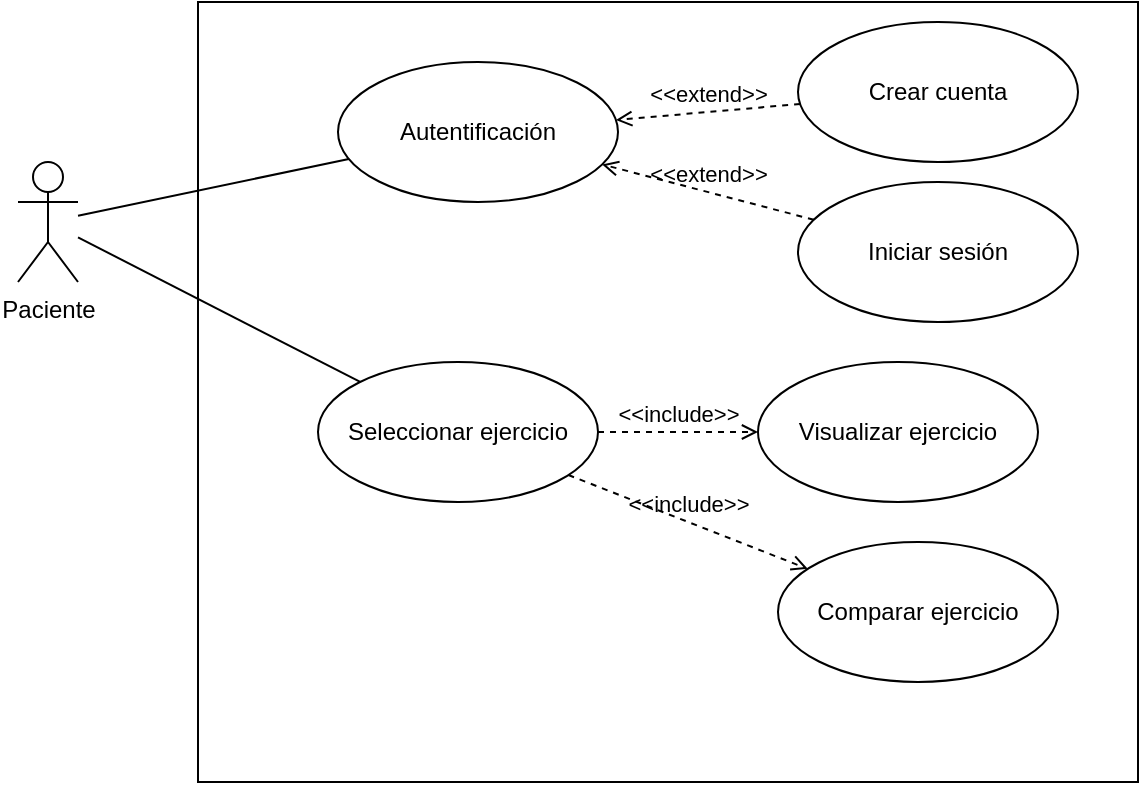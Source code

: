 <mxfile version="24.6.4" type="device" pages="2">
  <diagram name="Paciente" id="giTiG1YGLnVp4NKNjAR0">
    <mxGraphModel dx="1395" dy="733" grid="1" gridSize="10" guides="1" tooltips="1" connect="1" arrows="1" fold="1" page="1" pageScale="1" pageWidth="827" pageHeight="1169" math="0" shadow="0">
      <root>
        <mxCell id="0" />
        <mxCell id="1" parent="0" />
        <mxCell id="NMAtzC-aE1sJukt2ppYe-1" value="" style="rounded=0;whiteSpace=wrap;html=1;" parent="1" vertex="1">
          <mxGeometry x="240" y="310" width="470" height="390" as="geometry" />
        </mxCell>
        <mxCell id="NMAtzC-aE1sJukt2ppYe-2" value="Paciente" style="shape=umlActor;verticalLabelPosition=bottom;verticalAlign=top;html=1;outlineConnect=0;" parent="1" vertex="1">
          <mxGeometry x="150" y="390" width="30" height="60" as="geometry" />
        </mxCell>
        <mxCell id="NMAtzC-aE1sJukt2ppYe-3" value="Autentificación" style="ellipse;whiteSpace=wrap;html=1;" parent="1" vertex="1">
          <mxGeometry x="310" y="340" width="140" height="70" as="geometry" />
        </mxCell>
        <mxCell id="NMAtzC-aE1sJukt2ppYe-4" value="Crear cuenta" style="ellipse;whiteSpace=wrap;html=1;" parent="1" vertex="1">
          <mxGeometry x="540" y="320" width="140" height="70" as="geometry" />
        </mxCell>
        <mxCell id="NMAtzC-aE1sJukt2ppYe-5" value="Seleccionar ejercicio" style="ellipse;whiteSpace=wrap;html=1;" parent="1" vertex="1">
          <mxGeometry x="300" y="490" width="140" height="70" as="geometry" />
        </mxCell>
        <mxCell id="NMAtzC-aE1sJukt2ppYe-6" value="Iniciar sesión" style="ellipse;whiteSpace=wrap;html=1;" parent="1" vertex="1">
          <mxGeometry x="540" y="400" width="140" height="70" as="geometry" />
        </mxCell>
        <mxCell id="NMAtzC-aE1sJukt2ppYe-7" value="Visualizar ejercicio" style="ellipse;whiteSpace=wrap;html=1;" parent="1" vertex="1">
          <mxGeometry x="520" y="490" width="140" height="70" as="geometry" />
        </mxCell>
        <mxCell id="NMAtzC-aE1sJukt2ppYe-8" value="Comparar ejercicio" style="ellipse;whiteSpace=wrap;html=1;" parent="1" vertex="1">
          <mxGeometry x="530" y="580" width="140" height="70" as="geometry" />
        </mxCell>
        <mxCell id="79scNfvamnfexVcIlXmW-3" value="" style="endArrow=none;html=1;rounded=0;" edge="1" parent="1" source="NMAtzC-aE1sJukt2ppYe-2" target="NMAtzC-aE1sJukt2ppYe-3">
          <mxGeometry width="50" height="50" relative="1" as="geometry">
            <mxPoint x="390" y="480" as="sourcePoint" />
            <mxPoint x="440" y="430" as="targetPoint" />
          </mxGeometry>
        </mxCell>
        <mxCell id="79scNfvamnfexVcIlXmW-5" value="&amp;lt;&amp;lt;extend&amp;gt;&amp;gt;" style="html=1;verticalAlign=bottom;labelBackgroundColor=none;endArrow=open;endFill=0;dashed=1;rounded=0;" edge="1" parent="1" source="NMAtzC-aE1sJukt2ppYe-4" target="NMAtzC-aE1sJukt2ppYe-3">
          <mxGeometry width="160" relative="1" as="geometry">
            <mxPoint x="330" y="450" as="sourcePoint" />
            <mxPoint x="490" y="450" as="targetPoint" />
          </mxGeometry>
        </mxCell>
        <mxCell id="79scNfvamnfexVcIlXmW-6" value="&amp;lt;&amp;lt;extend&amp;gt;&amp;gt;" style="html=1;verticalAlign=bottom;labelBackgroundColor=none;endArrow=open;endFill=0;dashed=1;rounded=0;" edge="1" parent="1" source="NMAtzC-aE1sJukt2ppYe-6" target="NMAtzC-aE1sJukt2ppYe-3">
          <mxGeometry width="160" relative="1" as="geometry">
            <mxPoint x="551" y="371" as="sourcePoint" />
            <mxPoint x="459" y="379" as="targetPoint" />
          </mxGeometry>
        </mxCell>
        <mxCell id="79scNfvamnfexVcIlXmW-9" value="" style="endArrow=none;html=1;rounded=0;" edge="1" parent="1" source="NMAtzC-aE1sJukt2ppYe-2" target="NMAtzC-aE1sJukt2ppYe-5">
          <mxGeometry width="50" height="50" relative="1" as="geometry">
            <mxPoint x="390" y="480" as="sourcePoint" />
            <mxPoint x="440" y="430" as="targetPoint" />
          </mxGeometry>
        </mxCell>
        <mxCell id="79scNfvamnfexVcIlXmW-10" value="&amp;lt;&amp;lt;include&amp;gt;&amp;gt;" style="html=1;verticalAlign=bottom;labelBackgroundColor=none;endArrow=open;endFill=0;dashed=1;rounded=0;" edge="1" parent="1" source="NMAtzC-aE1sJukt2ppYe-5" target="NMAtzC-aE1sJukt2ppYe-7">
          <mxGeometry width="160" relative="1" as="geometry">
            <mxPoint x="330" y="450" as="sourcePoint" />
            <mxPoint x="490" y="450" as="targetPoint" />
          </mxGeometry>
        </mxCell>
        <mxCell id="79scNfvamnfexVcIlXmW-11" value="&amp;lt;&amp;lt;include&amp;gt;&amp;gt;" style="html=1;verticalAlign=bottom;labelBackgroundColor=none;endArrow=open;endFill=0;dashed=1;rounded=0;" edge="1" parent="1" source="NMAtzC-aE1sJukt2ppYe-5" target="NMAtzC-aE1sJukt2ppYe-8">
          <mxGeometry width="160" relative="1" as="geometry">
            <mxPoint x="450" y="535" as="sourcePoint" />
            <mxPoint x="530" y="535" as="targetPoint" />
          </mxGeometry>
        </mxCell>
      </root>
    </mxGraphModel>
  </diagram>
  <diagram id="eXvSzOswkKlXLkU3ncGc" name="Terapeuta">
    <mxGraphModel dx="2314" dy="1195" grid="1" gridSize="10" guides="1" tooltips="1" connect="1" arrows="1" fold="1" page="1" pageScale="1" pageWidth="827" pageHeight="1169" math="0" shadow="0">
      <root>
        <mxCell id="0" />
        <mxCell id="1" parent="0" />
        <mxCell id="2gQER4oXk4_AUMGvivLh-1" value="" style="rounded=0;whiteSpace=wrap;html=1;" parent="1" vertex="1">
          <mxGeometry x="130" y="290" width="600" height="670" as="geometry" />
        </mxCell>
        <mxCell id="2gQER4oXk4_AUMGvivLh-2" value="Terapeuta" style="shape=umlActor;verticalLabelPosition=bottom;verticalAlign=top;html=1;outlineConnect=0;" parent="1" vertex="1">
          <mxGeometry x="40" y="510" width="30" height="60" as="geometry" />
        </mxCell>
        <mxCell id="2gQER4oXk4_AUMGvivLh-3" value="Autentificación" style="ellipse;whiteSpace=wrap;html=1;" parent="1" vertex="1">
          <mxGeometry x="150" y="330" width="140" height="70" as="geometry" />
        </mxCell>
        <mxCell id="2gQER4oXk4_AUMGvivLh-5" value="Seleccionar ejercicio" style="ellipse;whiteSpace=wrap;html=1;" parent="1" vertex="1">
          <mxGeometry x="140" y="480" width="140" height="70" as="geometry" />
        </mxCell>
        <mxCell id="2gQER4oXk4_AUMGvivLh-6" value="Iniciar sesión" style="ellipse;whiteSpace=wrap;html=1;" parent="1" vertex="1">
          <mxGeometry x="390" y="310" width="140" height="70" as="geometry" />
        </mxCell>
        <mxCell id="2gQER4oXk4_AUMGvivLh-7" value="Visualizar ejercicio" style="ellipse;whiteSpace=wrap;html=1;" parent="1" vertex="1">
          <mxGeometry x="360" y="480" width="140" height="70" as="geometry" />
        </mxCell>
        <mxCell id="2gQER4oXk4_AUMGvivLh-8" value="Comparar ejercicio" style="ellipse;whiteSpace=wrap;html=1;" parent="1" vertex="1">
          <mxGeometry x="370" y="570" width="140" height="70" as="geometry" />
        </mxCell>
        <mxCell id="2gQER4oXk4_AUMGvivLh-9" value="" style="endArrow=none;html=1;rounded=0;" parent="1" source="2gQER4oXk4_AUMGvivLh-2" target="2gQER4oXk4_AUMGvivLh-3" edge="1">
          <mxGeometry width="50" height="50" relative="1" as="geometry">
            <mxPoint x="230" y="470" as="sourcePoint" />
            <mxPoint x="280" y="420" as="targetPoint" />
          </mxGeometry>
        </mxCell>
        <mxCell id="2gQER4oXk4_AUMGvivLh-11" value="&amp;lt;&amp;lt;extend&amp;gt;&amp;gt;" style="html=1;verticalAlign=bottom;labelBackgroundColor=none;endArrow=open;endFill=0;dashed=1;rounded=0;" parent="1" source="2gQER4oXk4_AUMGvivLh-6" target="2gQER4oXk4_AUMGvivLh-3" edge="1">
          <mxGeometry width="160" relative="1" as="geometry">
            <mxPoint x="391" y="361" as="sourcePoint" />
            <mxPoint x="299" y="369" as="targetPoint" />
          </mxGeometry>
        </mxCell>
        <mxCell id="2gQER4oXk4_AUMGvivLh-12" value="" style="endArrow=none;html=1;rounded=0;" parent="1" source="2gQER4oXk4_AUMGvivLh-2" target="2gQER4oXk4_AUMGvivLh-5" edge="1">
          <mxGeometry width="50" height="50" relative="1" as="geometry">
            <mxPoint x="230" y="470" as="sourcePoint" />
            <mxPoint x="280" y="420" as="targetPoint" />
          </mxGeometry>
        </mxCell>
        <mxCell id="2gQER4oXk4_AUMGvivLh-13" value="&amp;lt;&amp;lt;include&amp;gt;&amp;gt;" style="html=1;verticalAlign=bottom;labelBackgroundColor=none;endArrow=open;endFill=0;dashed=1;rounded=0;" parent="1" source="2gQER4oXk4_AUMGvivLh-5" target="2gQER4oXk4_AUMGvivLh-7" edge="1">
          <mxGeometry width="160" relative="1" as="geometry">
            <mxPoint x="170" y="440" as="sourcePoint" />
            <mxPoint x="330" y="440" as="targetPoint" />
          </mxGeometry>
        </mxCell>
        <mxCell id="2gQER4oXk4_AUMGvivLh-14" value="&amp;lt;&amp;lt;include&amp;gt;&amp;gt;" style="html=1;verticalAlign=bottom;labelBackgroundColor=none;endArrow=open;endFill=0;dashed=1;rounded=0;" parent="1" source="2gQER4oXk4_AUMGvivLh-5" target="2gQER4oXk4_AUMGvivLh-8" edge="1">
          <mxGeometry width="160" relative="1" as="geometry">
            <mxPoint x="290" y="525" as="sourcePoint" />
            <mxPoint x="370" y="525" as="targetPoint" />
          </mxGeometry>
        </mxCell>
        <mxCell id="2gQER4oXk4_AUMGvivLh-16" value="Gestión de ejercicios" style="ellipse;whiteSpace=wrap;html=1;" parent="1" vertex="1">
          <mxGeometry x="150" y="650" width="140" height="70" as="geometry" />
        </mxCell>
        <mxCell id="2gQER4oXk4_AUMGvivLh-17" value="Crear ejercicio" style="ellipse;whiteSpace=wrap;html=1;" parent="1" vertex="1">
          <mxGeometry x="370" y="650" width="140" height="70" as="geometry" />
        </mxCell>
        <mxCell id="2gQER4oXk4_AUMGvivLh-18" value="Eliminar ejercicios" style="ellipse;whiteSpace=wrap;html=1;" parent="1" vertex="1">
          <mxGeometry x="330" y="830" width="140" height="70" as="geometry" />
        </mxCell>
        <mxCell id="2gQER4oXk4_AUMGvivLh-19" value="" style="endArrow=none;html=1;rounded=0;" parent="1" source="2gQER4oXk4_AUMGvivLh-2" target="2gQER4oXk4_AUMGvivLh-16" edge="1">
          <mxGeometry width="50" height="50" relative="1" as="geometry">
            <mxPoint x="-30" y="718" as="sourcePoint" />
            <mxPoint x="290" y="590" as="targetPoint" />
          </mxGeometry>
        </mxCell>
        <mxCell id="2gQER4oXk4_AUMGvivLh-20" value="&amp;lt;&amp;lt;include&amp;gt;&amp;gt;" style="html=1;verticalAlign=bottom;labelBackgroundColor=none;endArrow=open;endFill=0;dashed=1;rounded=0;" parent="1" source="2gQER4oXk4_AUMGvivLh-16" target="2gQER4oXk4_AUMGvivLh-17" edge="1">
          <mxGeometry width="160" relative="1" as="geometry">
            <mxPoint x="180" y="610" as="sourcePoint" />
            <mxPoint x="340" y="610" as="targetPoint" />
          </mxGeometry>
        </mxCell>
        <mxCell id="2gQER4oXk4_AUMGvivLh-21" value="&amp;lt;&amp;lt;include&amp;gt;&amp;gt;" style="html=1;verticalAlign=bottom;labelBackgroundColor=none;endArrow=open;endFill=0;dashed=1;rounded=0;" parent="1" source="2gQER4oXk4_AUMGvivLh-16" target="2gQER4oXk4_AUMGvivLh-18" edge="1">
          <mxGeometry width="160" relative="1" as="geometry">
            <mxPoint x="300" y="695" as="sourcePoint" />
            <mxPoint x="380" y="695" as="targetPoint" />
          </mxGeometry>
        </mxCell>
        <mxCell id="2gQER4oXk4_AUMGvivLh-24" value="Subir fichero de datos" style="ellipse;whiteSpace=wrap;html=1;" parent="1" vertex="1">
          <mxGeometry x="560" y="600" width="140" height="70" as="geometry" />
        </mxCell>
        <mxCell id="2gQER4oXk4_AUMGvivLh-25" value="Seleccionar partes usadas" style="ellipse;whiteSpace=wrap;html=1;" parent="1" vertex="1">
          <mxGeometry x="580" y="790" width="140" height="70" as="geometry" />
        </mxCell>
        <mxCell id="2gQER4oXk4_AUMGvivLh-26" value="Subir video" style="ellipse;whiteSpace=wrap;html=1;" parent="1" vertex="1">
          <mxGeometry x="570" y="680" width="140" height="70" as="geometry" />
        </mxCell>
        <mxCell id="2gQER4oXk4_AUMGvivLh-27" value="&amp;lt;&amp;lt;include&amp;gt;&amp;gt;" style="html=1;verticalAlign=bottom;labelBackgroundColor=none;endArrow=open;endFill=0;dashed=1;rounded=0;" parent="1" source="2gQER4oXk4_AUMGvivLh-17" target="2gQER4oXk4_AUMGvivLh-25" edge="1">
          <mxGeometry width="160" relative="1" as="geometry">
            <mxPoint x="261" y="726" as="sourcePoint" />
            <mxPoint x="379" y="844" as="targetPoint" />
          </mxGeometry>
        </mxCell>
        <mxCell id="2gQER4oXk4_AUMGvivLh-29" value="&amp;lt;&amp;lt;include&amp;gt;&amp;gt;" style="html=1;verticalAlign=bottom;labelBackgroundColor=none;endArrow=open;endFill=0;dashed=1;rounded=0;" parent="1" source="2gQER4oXk4_AUMGvivLh-17" target="2gQER4oXk4_AUMGvivLh-26" edge="1">
          <mxGeometry width="160" relative="1" as="geometry">
            <mxPoint x="497" y="721" as="sourcePoint" />
            <mxPoint x="603" y="779" as="targetPoint" />
          </mxGeometry>
        </mxCell>
        <mxCell id="2gQER4oXk4_AUMGvivLh-30" value="&amp;lt;&amp;lt;include&amp;gt;&amp;gt;" style="html=1;verticalAlign=bottom;labelBackgroundColor=none;endArrow=open;endFill=0;dashed=1;rounded=0;" parent="1" source="2gQER4oXk4_AUMGvivLh-17" target="2gQER4oXk4_AUMGvivLh-24" edge="1">
          <mxGeometry width="160" relative="1" as="geometry">
            <mxPoint x="507" y="731" as="sourcePoint" />
            <mxPoint x="613" y="789" as="targetPoint" />
          </mxGeometry>
        </mxCell>
      </root>
    </mxGraphModel>
  </diagram>
</mxfile>
